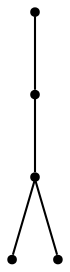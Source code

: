 graph {
  node [shape=point,comment="{\"directed\":false,\"doi\":\"10.1007/978-3-319-03841-4_11\",\"figure\":\"3 (1)\"}"]

  v0 [pos="744.2198491082954,1037.0453555973172"]
  v1 [pos="744.2198491082954,914.383784333542"]
  v2 [pos="703.311233767049,975.7145699654296"]
  v3 [pos="650.1270371256161,975.7145699654296"]
  v4 [pos="580.581061300608,975.7145699654296"]

  v4 -- v3 [id="-5",pos="580.581061300608,975.7145699654296 650.1270371256161,975.7145699654296 650.1270371256161,975.7145699654296 650.1270371256161,975.7145699654296"]
  v3 -- v2 [id="-6",pos="650.1270371256161,975.7145699654296 703.311233767049,975.7145699654296 703.311233767049,975.7145699654296 703.311233767049,975.7145699654296"]
  v2 -- v1 [id="-10",pos="703.311233767049,975.7145699654296 744.2198491082954,914.383784333542 744.2198491082954,914.383784333542 744.2198491082954,914.383784333542"]
  v2 -- v0 [id="-11",pos="703.311233767049,975.7145699654296 744.2198491082954,1037.0453555973172 744.2198491082954,1037.0453555973172 744.2198491082954,1037.0453555973172"]
}